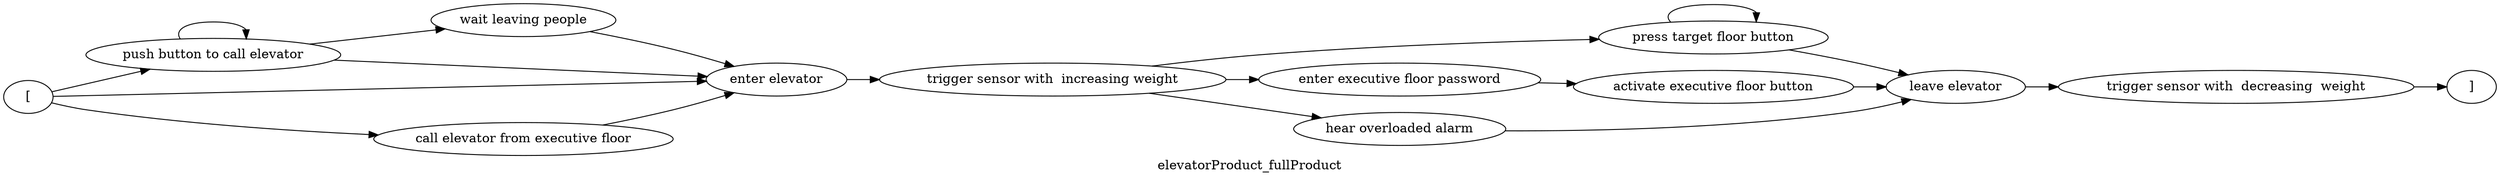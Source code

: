 digraph G {
rankdir = LR
label = "elevatorProduct_fullProduct";
esg5_vertex0 -> esg5_vertex4;
esg5_vertex5 -> esg5_vertex6;
esg5_vertex4 -> esg5_vertex2;
esg5_vertex2 -> esg5_vertex1;
esg5_vertex4 -> esg5_vertex1;
esg5_vertex0 -> esg5_vertex1;
esg5_vertex5 -> esg5_vertex5;
esg5_vertex4 -> esg5_vertex4;
esg5_vertex7 -> esg5_vertex8;
esg5_vertex8 -> esg5_vertex6;
esg5_vertex0 -> esg5_vertex9;
esg5_vertex9 -> esg5_vertex1;
esg5_vertex1 -> esg5_vertex10;
esg5_vertex10 -> esg5_vertex5;
esg5_vertex6 -> esg5_vertex11;
esg5_vertex11 -> esg5_vertex3;
esg5_vertex10 -> esg5_vertex7;
esg5_vertex10 -> esg5_vertex12;
esg5_vertex12 -> esg5_vertex6;
esg5_vertex0 [label = "["]
esg5_vertex4 [label = "push button to call elevator"]
esg5_vertex5 [label = "press target floor button"]
esg5_vertex6 [label = "leave elevator"]
esg5_vertex2 [label = "wait leaving people"]
esg5_vertex1 [label = "enter elevator"]
esg5_vertex7 [label = "enter executive floor password"]
esg5_vertex8 [label = "activate executive floor button"]
esg5_vertex9 [label = "call elevator from executive floor"]
esg5_vertex10 [label = "trigger sensor with  increasing weight"]
esg5_vertex11 [label = "trigger sensor with  decreasing  weight"]
esg5_vertex3 [label = "]"]
esg5_vertex12 [label = "hear overloaded alarm"]
}
